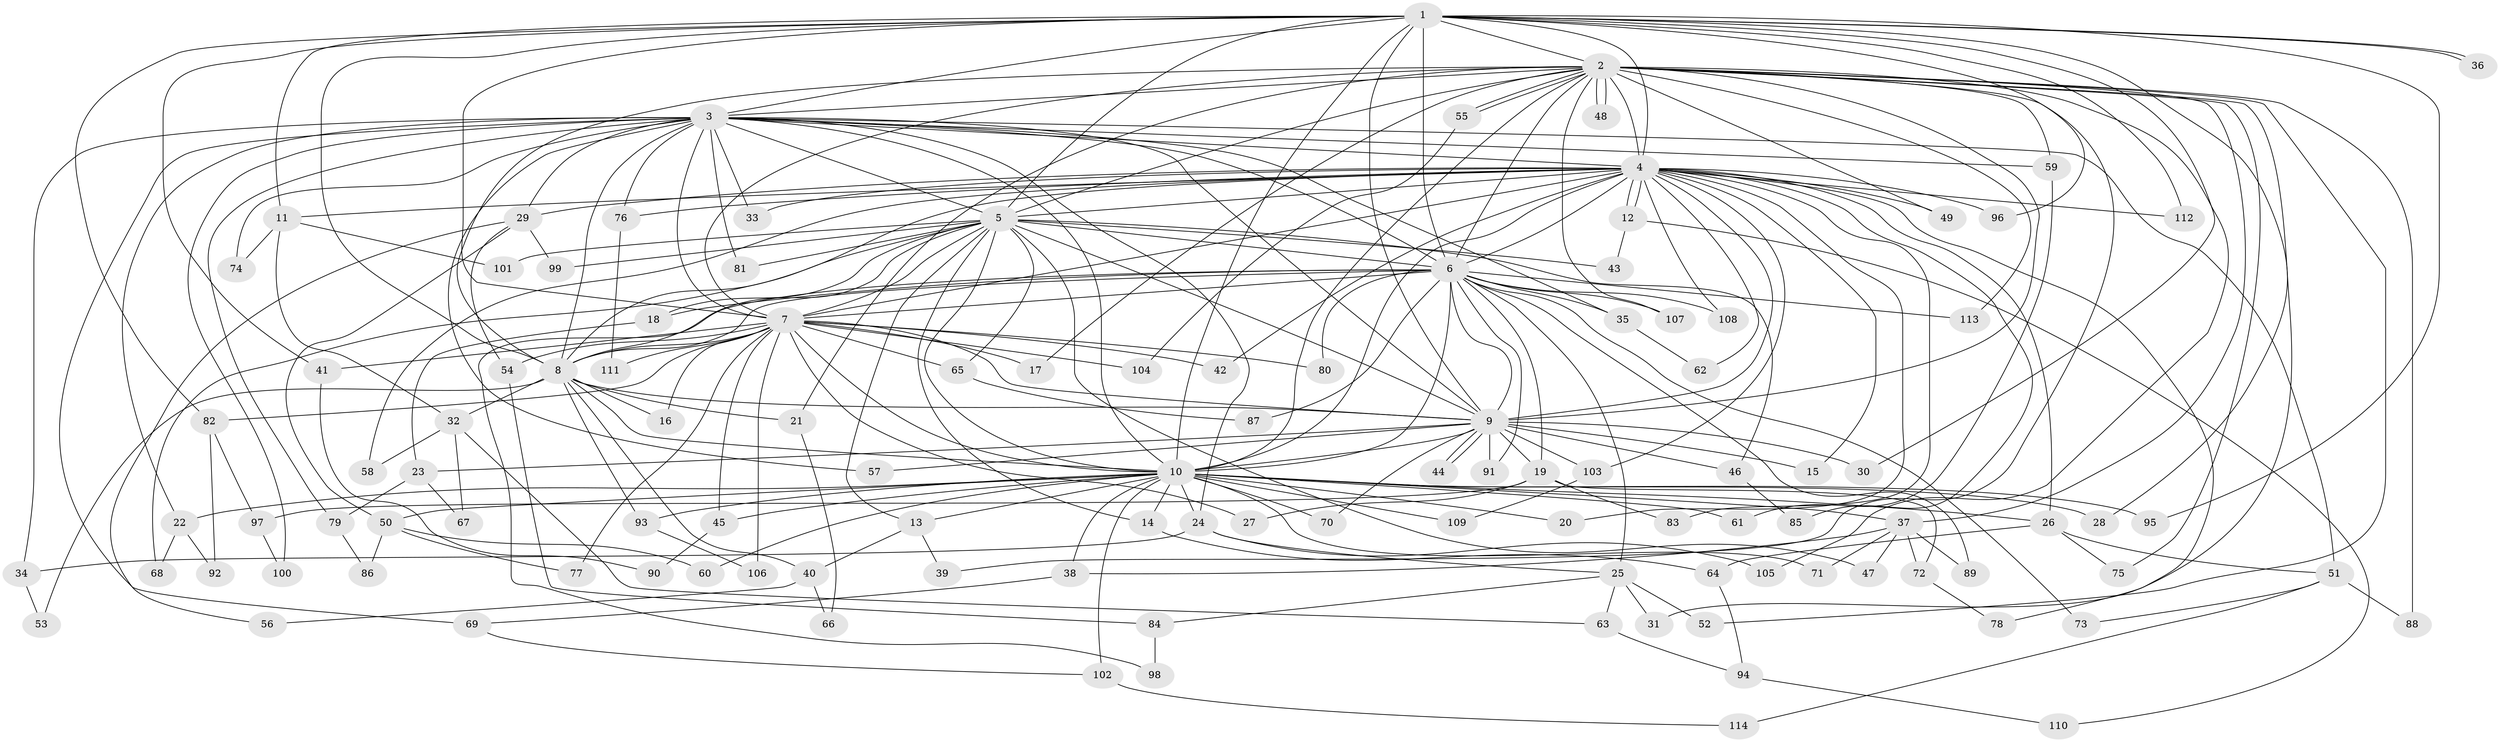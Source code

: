 // coarse degree distribution, {22: 0.014705882352941176, 32: 0.014705882352941176, 17: 0.04411764705882353, 21: 0.014705882352941176, 13: 0.014705882352941176, 25: 0.014705882352941176, 5: 0.07352941176470588, 4: 0.07352941176470588, 3: 0.19117647058823528, 2: 0.45588235294117646, 6: 0.029411764705882353, 9: 0.014705882352941176, 1: 0.029411764705882353, 7: 0.014705882352941176}
// Generated by graph-tools (version 1.1) at 2025/17/03/04/25 18:17:17]
// undirected, 114 vertices, 253 edges
graph export_dot {
graph [start="1"]
  node [color=gray90,style=filled];
  1;
  2;
  3;
  4;
  5;
  6;
  7;
  8;
  9;
  10;
  11;
  12;
  13;
  14;
  15;
  16;
  17;
  18;
  19;
  20;
  21;
  22;
  23;
  24;
  25;
  26;
  27;
  28;
  29;
  30;
  31;
  32;
  33;
  34;
  35;
  36;
  37;
  38;
  39;
  40;
  41;
  42;
  43;
  44;
  45;
  46;
  47;
  48;
  49;
  50;
  51;
  52;
  53;
  54;
  55;
  56;
  57;
  58;
  59;
  60;
  61;
  62;
  63;
  64;
  65;
  66;
  67;
  68;
  69;
  70;
  71;
  72;
  73;
  74;
  75;
  76;
  77;
  78;
  79;
  80;
  81;
  82;
  83;
  84;
  85;
  86;
  87;
  88;
  89;
  90;
  91;
  92;
  93;
  94;
  95;
  96;
  97;
  98;
  99;
  100;
  101;
  102;
  103;
  104;
  105;
  106;
  107;
  108;
  109;
  110;
  111;
  112;
  113;
  114;
  1 -- 2;
  1 -- 3;
  1 -- 4;
  1 -- 5;
  1 -- 6;
  1 -- 7;
  1 -- 8;
  1 -- 9;
  1 -- 10;
  1 -- 11;
  1 -- 28;
  1 -- 30;
  1 -- 36;
  1 -- 36;
  1 -- 41;
  1 -- 82;
  1 -- 95;
  1 -- 96;
  1 -- 112;
  2 -- 3;
  2 -- 4;
  2 -- 5;
  2 -- 6;
  2 -- 7;
  2 -- 8;
  2 -- 9;
  2 -- 10;
  2 -- 17;
  2 -- 21;
  2 -- 31;
  2 -- 37;
  2 -- 39;
  2 -- 48;
  2 -- 48;
  2 -- 49;
  2 -- 52;
  2 -- 55;
  2 -- 55;
  2 -- 59;
  2 -- 75;
  2 -- 88;
  2 -- 105;
  2 -- 107;
  2 -- 113;
  3 -- 4;
  3 -- 5;
  3 -- 6;
  3 -- 7;
  3 -- 8;
  3 -- 9;
  3 -- 10;
  3 -- 22;
  3 -- 24;
  3 -- 29;
  3 -- 33;
  3 -- 34;
  3 -- 35;
  3 -- 51;
  3 -- 57;
  3 -- 59;
  3 -- 69;
  3 -- 74;
  3 -- 76;
  3 -- 79;
  3 -- 81;
  3 -- 100;
  4 -- 5;
  4 -- 6;
  4 -- 7;
  4 -- 8;
  4 -- 9;
  4 -- 10;
  4 -- 11;
  4 -- 12;
  4 -- 12;
  4 -- 15;
  4 -- 20;
  4 -- 26;
  4 -- 29;
  4 -- 33;
  4 -- 42;
  4 -- 49;
  4 -- 58;
  4 -- 62;
  4 -- 76;
  4 -- 78;
  4 -- 83;
  4 -- 85;
  4 -- 96;
  4 -- 103;
  4 -- 108;
  4 -- 112;
  5 -- 6;
  5 -- 7;
  5 -- 8;
  5 -- 9;
  5 -- 10;
  5 -- 13;
  5 -- 14;
  5 -- 18;
  5 -- 43;
  5 -- 46;
  5 -- 47;
  5 -- 65;
  5 -- 68;
  5 -- 81;
  5 -- 99;
  5 -- 101;
  6 -- 7;
  6 -- 8;
  6 -- 9;
  6 -- 10;
  6 -- 18;
  6 -- 19;
  6 -- 25;
  6 -- 35;
  6 -- 73;
  6 -- 80;
  6 -- 87;
  6 -- 89;
  6 -- 91;
  6 -- 98;
  6 -- 107;
  6 -- 108;
  6 -- 113;
  7 -- 8;
  7 -- 9;
  7 -- 10;
  7 -- 16;
  7 -- 17;
  7 -- 27;
  7 -- 41;
  7 -- 42;
  7 -- 45;
  7 -- 54;
  7 -- 65;
  7 -- 77;
  7 -- 80;
  7 -- 82;
  7 -- 104;
  7 -- 106;
  7 -- 111;
  8 -- 9;
  8 -- 10;
  8 -- 16;
  8 -- 21;
  8 -- 32;
  8 -- 40;
  8 -- 53;
  8 -- 93;
  9 -- 10;
  9 -- 15;
  9 -- 19;
  9 -- 23;
  9 -- 30;
  9 -- 44;
  9 -- 44;
  9 -- 46;
  9 -- 57;
  9 -- 70;
  9 -- 91;
  9 -- 103;
  10 -- 13;
  10 -- 14;
  10 -- 20;
  10 -- 22;
  10 -- 24;
  10 -- 26;
  10 -- 28;
  10 -- 37;
  10 -- 38;
  10 -- 45;
  10 -- 50;
  10 -- 60;
  10 -- 61;
  10 -- 70;
  10 -- 71;
  10 -- 93;
  10 -- 95;
  10 -- 102;
  10 -- 109;
  11 -- 32;
  11 -- 74;
  11 -- 101;
  12 -- 43;
  12 -- 110;
  13 -- 39;
  13 -- 40;
  14 -- 64;
  18 -- 23;
  19 -- 27;
  19 -- 72;
  19 -- 83;
  19 -- 97;
  21 -- 66;
  22 -- 68;
  22 -- 92;
  23 -- 67;
  23 -- 79;
  24 -- 25;
  24 -- 34;
  24 -- 105;
  25 -- 31;
  25 -- 52;
  25 -- 63;
  25 -- 84;
  26 -- 51;
  26 -- 64;
  26 -- 75;
  29 -- 50;
  29 -- 54;
  29 -- 56;
  29 -- 99;
  32 -- 58;
  32 -- 63;
  32 -- 67;
  34 -- 53;
  35 -- 62;
  37 -- 38;
  37 -- 47;
  37 -- 71;
  37 -- 72;
  37 -- 89;
  38 -- 69;
  40 -- 56;
  40 -- 66;
  41 -- 90;
  45 -- 90;
  46 -- 85;
  50 -- 60;
  50 -- 77;
  50 -- 86;
  51 -- 73;
  51 -- 88;
  51 -- 114;
  54 -- 84;
  55 -- 104;
  59 -- 61;
  63 -- 94;
  64 -- 94;
  65 -- 87;
  69 -- 102;
  72 -- 78;
  76 -- 111;
  79 -- 86;
  82 -- 92;
  82 -- 97;
  84 -- 98;
  93 -- 106;
  94 -- 110;
  97 -- 100;
  102 -- 114;
  103 -- 109;
}
